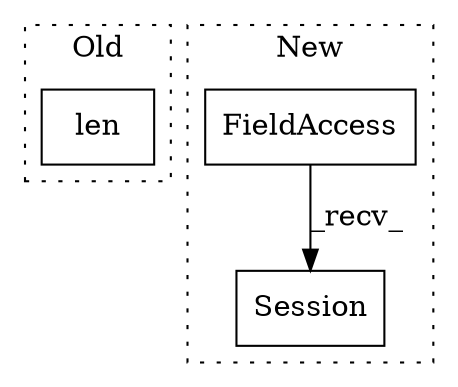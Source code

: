 digraph G {
subgraph cluster0 {
1 [label="len" a="32" s="3661,3671" l="4,1" shape="box"];
label = "Old";
style="dotted";
}
subgraph cluster1 {
2 [label="Session" a="32" s="4012" l="9" shape="box"];
3 [label="FieldAccess" a="22" s="4001" l="10" shape="box"];
label = "New";
style="dotted";
}
3 -> 2 [label="_recv_"];
}